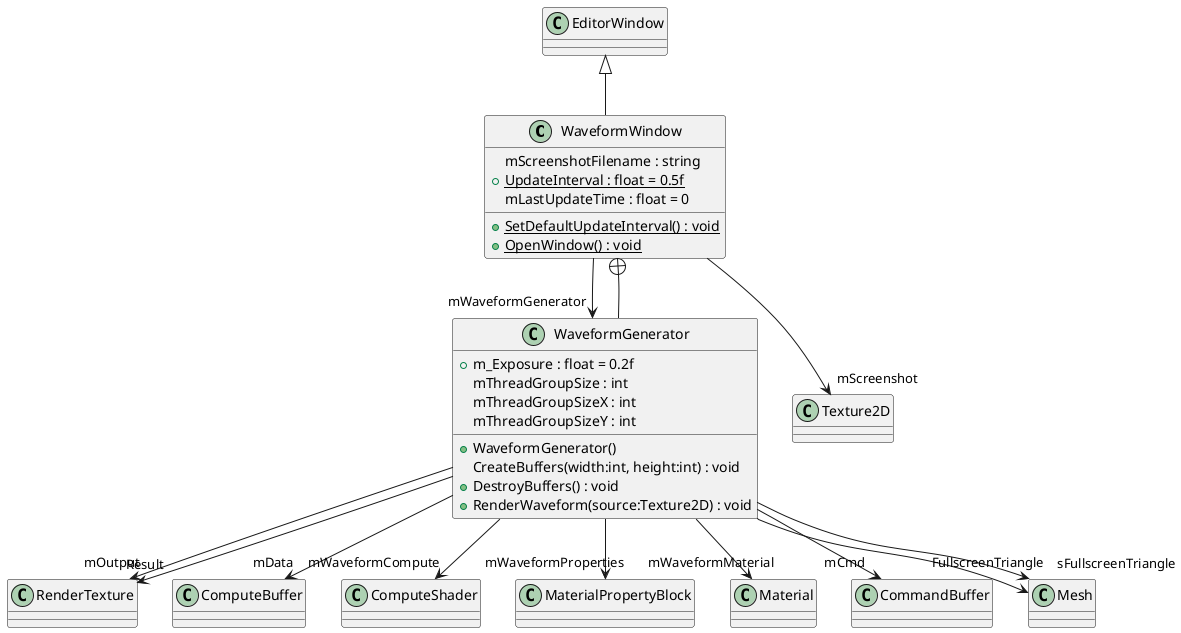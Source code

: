 @startuml
class WaveformWindow {
    mScreenshotFilename : string
    + {static} UpdateInterval : float = 0.5f
    + {static} SetDefaultUpdateInterval() : void
    + {static} OpenWindow() : void
    mLastUpdateTime : float = 0
}
class WaveformGenerator {
    + m_Exposure : float = 0.2f
    mThreadGroupSize : int
    mThreadGroupSizeX : int
    mThreadGroupSizeY : int
    + WaveformGenerator()
    CreateBuffers(width:int, height:int) : void
    + DestroyBuffers() : void
    + RenderWaveform(source:Texture2D) : void
}
EditorWindow <|-- WaveformWindow
WaveformWindow --> "mWaveformGenerator" WaveformGenerator
WaveformWindow --> "mScreenshot" Texture2D
WaveformWindow +-- WaveformGenerator
WaveformGenerator --> "mOutput" RenderTexture
WaveformGenerator --> "mData" ComputeBuffer
WaveformGenerator --> "mWaveformCompute" ComputeShader
WaveformGenerator --> "mWaveformProperties" MaterialPropertyBlock
WaveformGenerator --> "mWaveformMaterial" Material
WaveformGenerator --> "mCmd" CommandBuffer
WaveformGenerator --> "sFullscreenTriangle" Mesh
WaveformGenerator --> "FullscreenTriangle" Mesh
WaveformGenerator --> "Result" RenderTexture
@enduml
